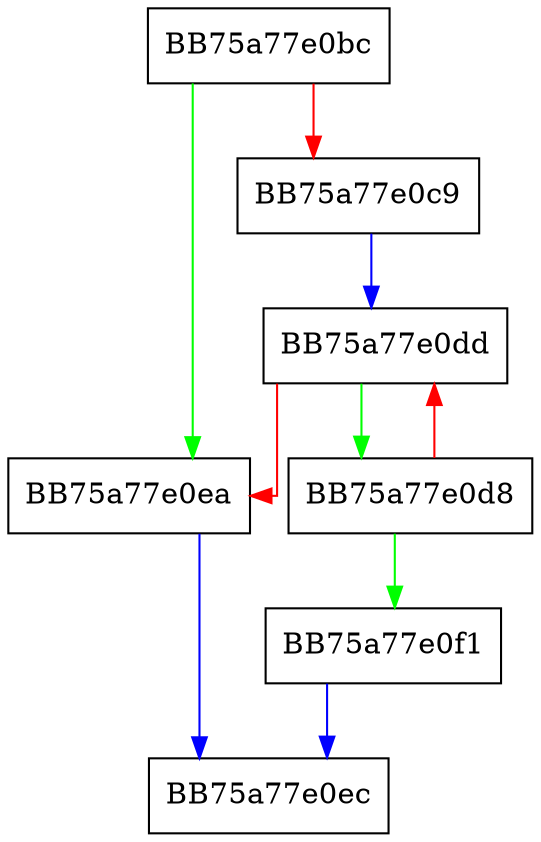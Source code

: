 digraph __scrt_acquire_startup_lock {
  node [shape="box"];
  graph [splines=ortho];
  BB75a77e0bc -> BB75a77e0ea [color="green"];
  BB75a77e0bc -> BB75a77e0c9 [color="red"];
  BB75a77e0c9 -> BB75a77e0dd [color="blue"];
  BB75a77e0d8 -> BB75a77e0f1 [color="green"];
  BB75a77e0d8 -> BB75a77e0dd [color="red"];
  BB75a77e0dd -> BB75a77e0d8 [color="green"];
  BB75a77e0dd -> BB75a77e0ea [color="red"];
  BB75a77e0ea -> BB75a77e0ec [color="blue"];
  BB75a77e0f1 -> BB75a77e0ec [color="blue"];
}